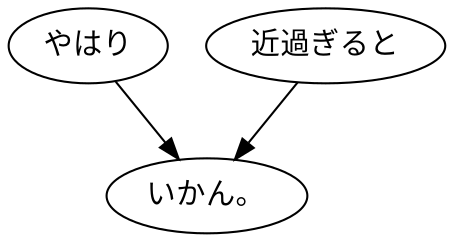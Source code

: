 digraph graph5680 {
	node0 [label="やはり"];
	node1 [label="近過ぎると"];
	node2 [label="いかん。"];
	node0 -> node2;
	node1 -> node2;
}
